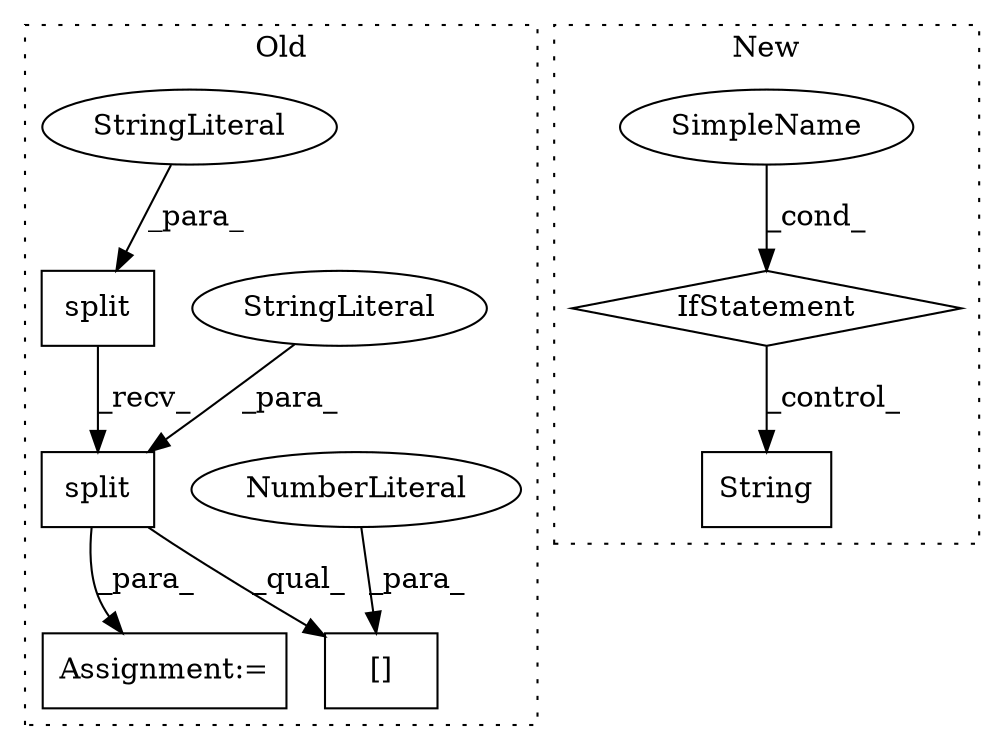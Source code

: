 digraph G {
subgraph cluster0 {
1 [label="split" a="32" s="975,986" l="6,1" shape="box"];
3 [label="StringLiteral" a="45" s="981" l="5" shape="ellipse"];
4 [label="Assignment:=" a="7" s="953" l="12" shape="box"];
6 [label="split" a="32" s="669,679" l="6,1" shape="box"];
7 [label="[]" a="2" s="973,989" l="15,1" shape="box"];
8 [label="NumberLiteral" a="34" s="988" l="1" shape="ellipse"];
9 [label="StringLiteral" a="45" s="675" l="4" shape="ellipse"];
label = "Old";
style="dotted";
}
subgraph cluster1 {
2 [label="String" a="32" s="964,1007" l="7,1" shape="box"];
5 [label="IfStatement" a="25" s="1079" l="42" shape="diamond"];
10 [label="SimpleName" a="42" s="1116" l="5" shape="ellipse"];
label = "New";
style="dotted";
}
1 -> 7 [label="_qual_"];
1 -> 4 [label="_para_"];
3 -> 1 [label="_para_"];
5 -> 2 [label="_control_"];
6 -> 1 [label="_recv_"];
8 -> 7 [label="_para_"];
9 -> 6 [label="_para_"];
10 -> 5 [label="_cond_"];
}